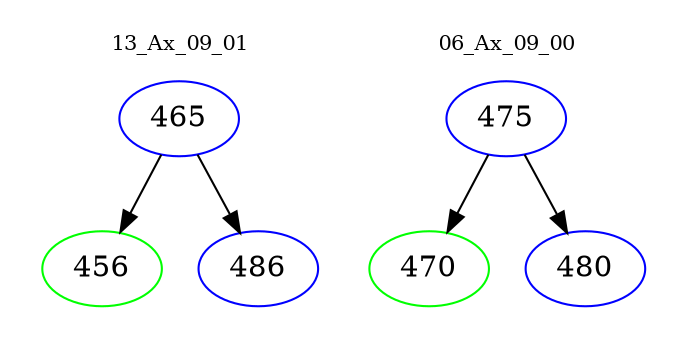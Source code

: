 digraph{
subgraph cluster_0 {
color = white
label = "13_Ax_09_01";
fontsize=10;
T0_465 [label="465", color="blue"]
T0_465 -> T0_456 [color="black"]
T0_456 [label="456", color="green"]
T0_465 -> T0_486 [color="black"]
T0_486 [label="486", color="blue"]
}
subgraph cluster_1 {
color = white
label = "06_Ax_09_00";
fontsize=10;
T1_475 [label="475", color="blue"]
T1_475 -> T1_470 [color="black"]
T1_470 [label="470", color="green"]
T1_475 -> T1_480 [color="black"]
T1_480 [label="480", color="blue"]
}
}
